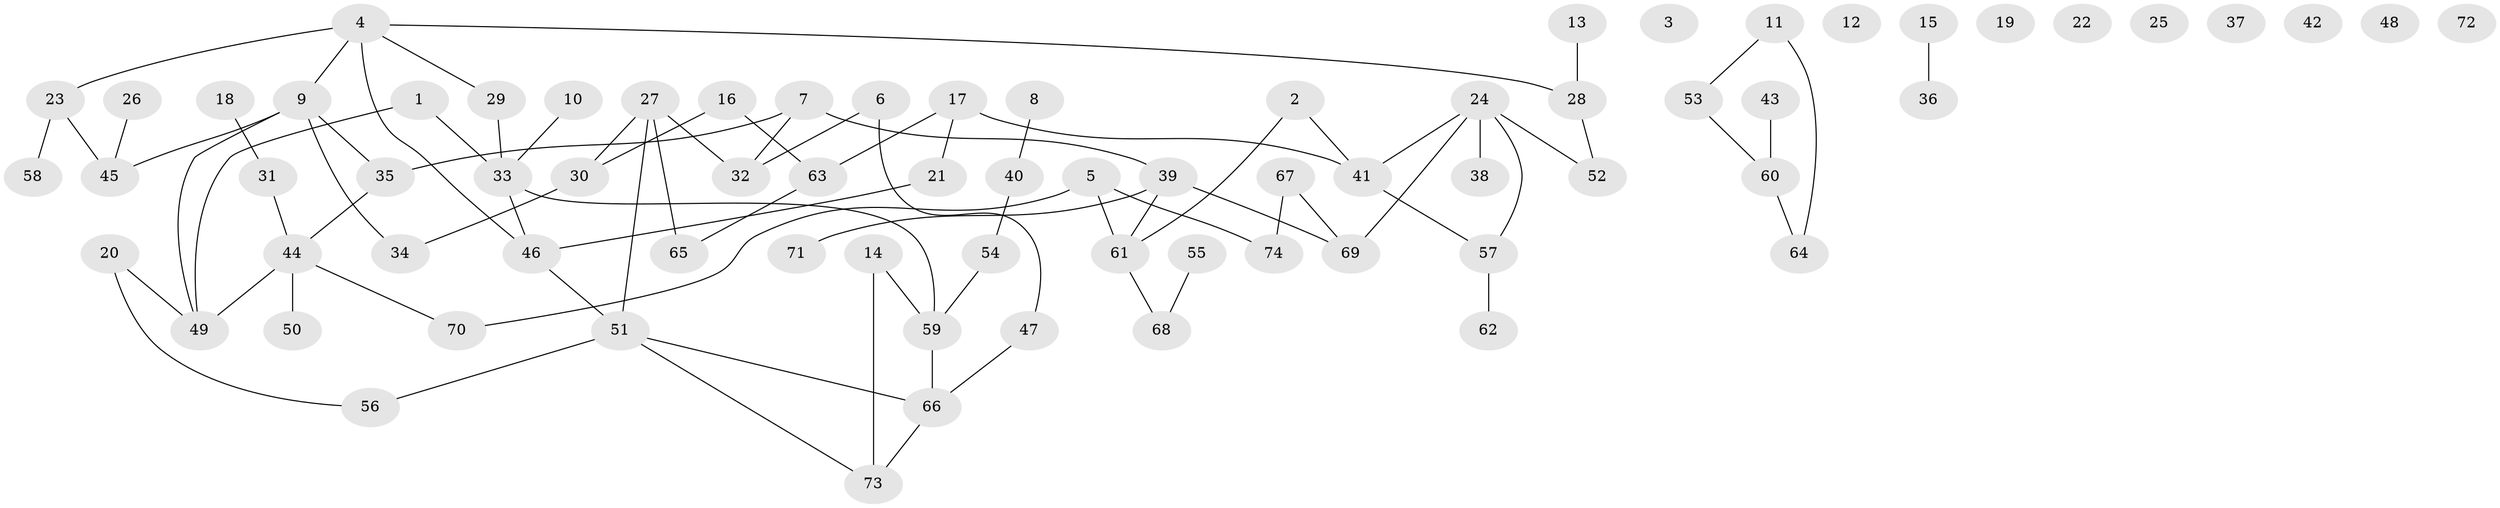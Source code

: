 // coarse degree distribution, {2: 0.34, 0: 0.2, 7: 0.04, 3: 0.12, 4: 0.1, 1: 0.12, 5: 0.04, 6: 0.04}
// Generated by graph-tools (version 1.1) at 2025/23/03/03/25 07:23:26]
// undirected, 74 vertices, 82 edges
graph export_dot {
graph [start="1"]
  node [color=gray90,style=filled];
  1;
  2;
  3;
  4;
  5;
  6;
  7;
  8;
  9;
  10;
  11;
  12;
  13;
  14;
  15;
  16;
  17;
  18;
  19;
  20;
  21;
  22;
  23;
  24;
  25;
  26;
  27;
  28;
  29;
  30;
  31;
  32;
  33;
  34;
  35;
  36;
  37;
  38;
  39;
  40;
  41;
  42;
  43;
  44;
  45;
  46;
  47;
  48;
  49;
  50;
  51;
  52;
  53;
  54;
  55;
  56;
  57;
  58;
  59;
  60;
  61;
  62;
  63;
  64;
  65;
  66;
  67;
  68;
  69;
  70;
  71;
  72;
  73;
  74;
  1 -- 33;
  1 -- 49;
  2 -- 41;
  2 -- 61;
  4 -- 9;
  4 -- 23;
  4 -- 28;
  4 -- 29;
  4 -- 46;
  5 -- 61;
  5 -- 70;
  5 -- 74;
  6 -- 32;
  6 -- 47;
  7 -- 32;
  7 -- 35;
  7 -- 39;
  8 -- 40;
  9 -- 34;
  9 -- 35;
  9 -- 45;
  9 -- 49;
  10 -- 33;
  11 -- 53;
  11 -- 64;
  13 -- 28;
  14 -- 59;
  14 -- 73;
  15 -- 36;
  16 -- 30;
  16 -- 63;
  17 -- 21;
  17 -- 41;
  17 -- 63;
  18 -- 31;
  20 -- 49;
  20 -- 56;
  21 -- 46;
  23 -- 45;
  23 -- 58;
  24 -- 38;
  24 -- 41;
  24 -- 52;
  24 -- 57;
  24 -- 69;
  26 -- 45;
  27 -- 30;
  27 -- 32;
  27 -- 51;
  27 -- 65;
  28 -- 52;
  29 -- 33;
  30 -- 34;
  31 -- 44;
  33 -- 46;
  33 -- 59;
  35 -- 44;
  39 -- 61;
  39 -- 69;
  39 -- 71;
  40 -- 54;
  41 -- 57;
  43 -- 60;
  44 -- 49;
  44 -- 50;
  44 -- 70;
  46 -- 51;
  47 -- 66;
  51 -- 56;
  51 -- 66;
  51 -- 73;
  53 -- 60;
  54 -- 59;
  55 -- 68;
  57 -- 62;
  59 -- 66;
  60 -- 64;
  61 -- 68;
  63 -- 65;
  66 -- 73;
  67 -- 69;
  67 -- 74;
}
